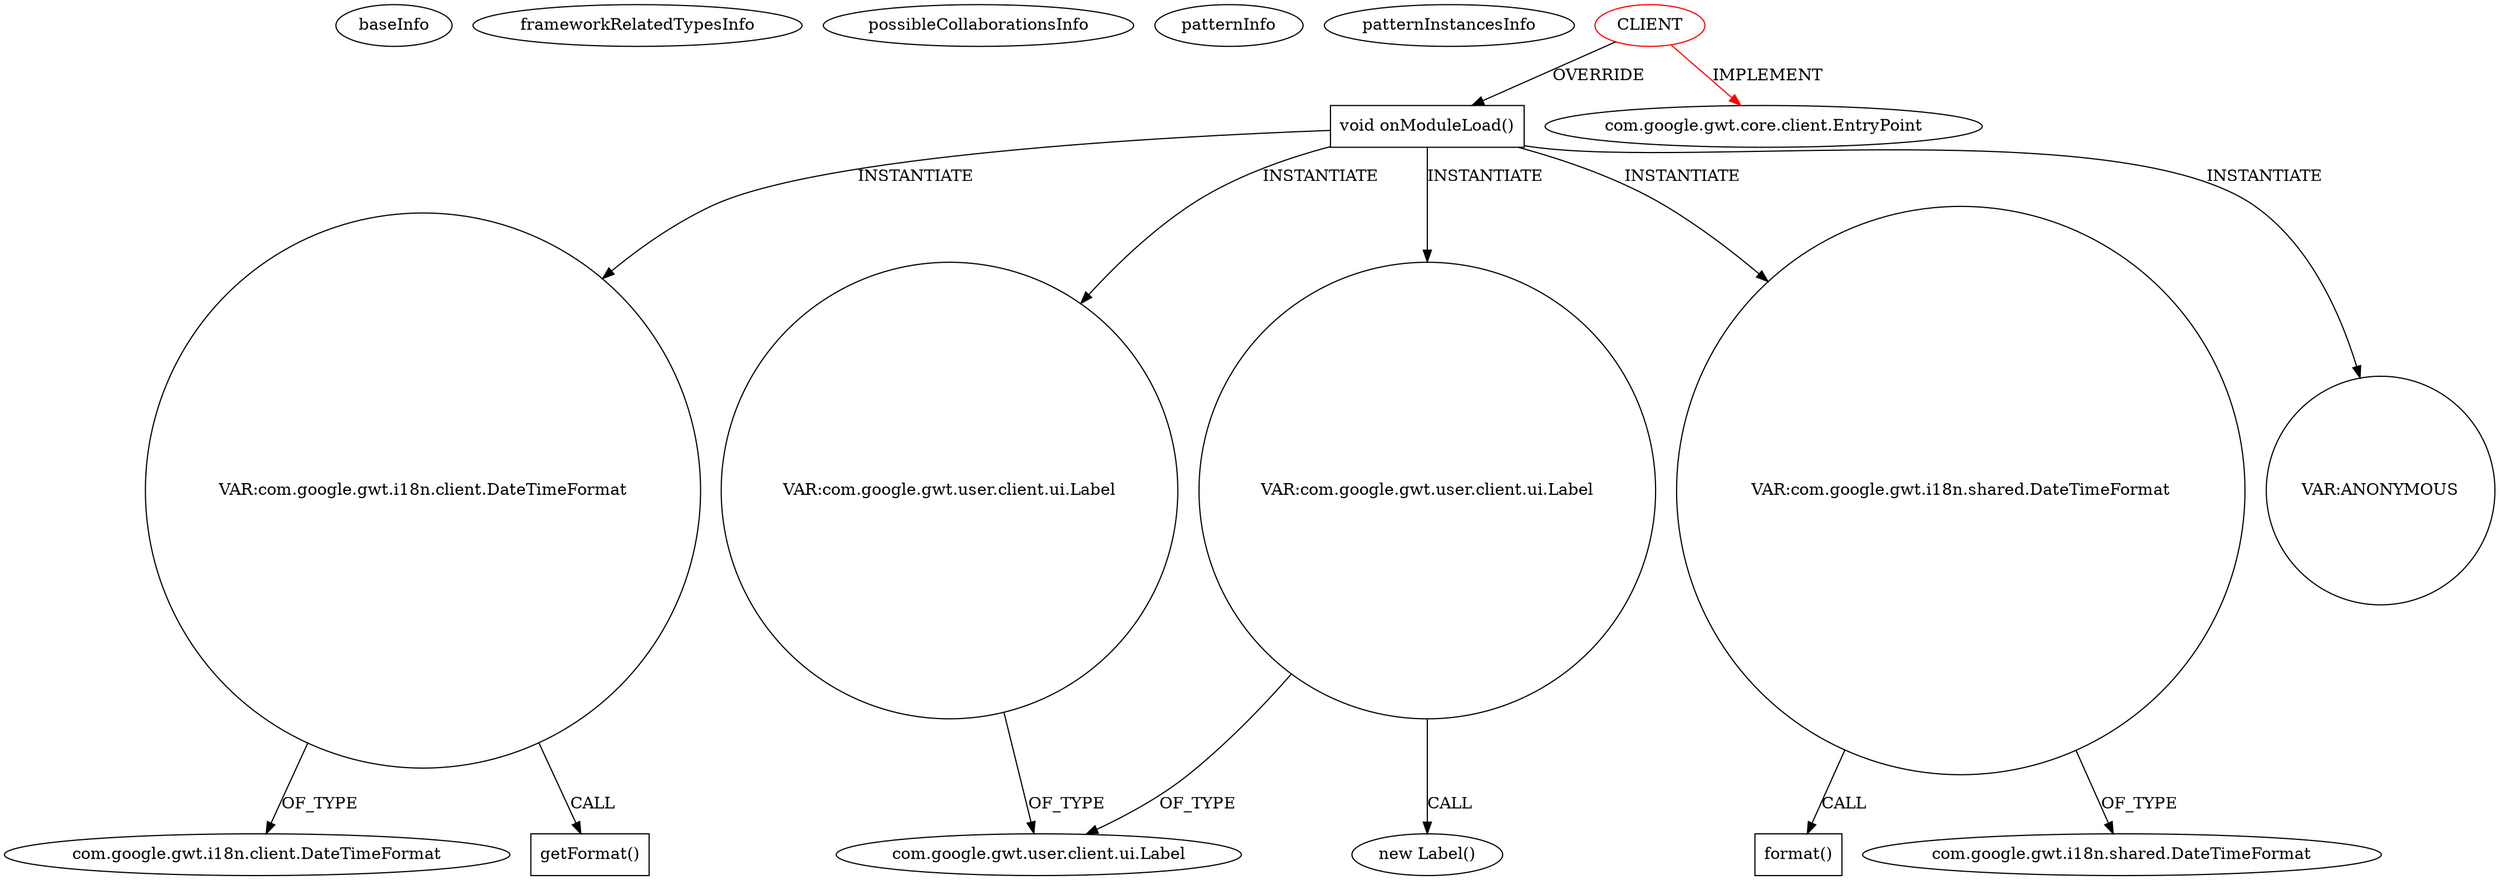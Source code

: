 digraph {
baseInfo[graphId=1138,category="pattern",isAnonymous=false,possibleRelation=false]
frameworkRelatedTypesInfo[0="com.google.gwt.core.client.EntryPoint"]
possibleCollaborationsInfo[]
patternInfo[frequency=2.0,patternRootClient=0]
patternInstancesInfo[0="nakaken0629-mezamashimailgwt~/nakaken0629-mezamashimailgwt/mezamashimailgwt-master/mezamashimailgwt/src/com/appspot/mezamashimailgwt/client/Mezamashimailgwt.java~Mezamashimailgwt~4116",1="coldplayguy-flight87~/coldplayguy-flight87/flight87-master/BookFlight/src/bookflight/client/BookFlight.java~BookFlight~1091"]
255[label="com.google.gwt.i18n.client.DateTimeFormat",vertexType="FRAMEWORK_CLASS_TYPE",isFrameworkType=false]
253[label="VAR:com.google.gwt.i18n.client.DateTimeFormat",vertexType="VARIABLE_EXPRESION",isFrameworkType=false,shape=circle]
302[label="getFormat()",vertexType="INSIDE_CALL",isFrameworkType=false,shape=box]
34[label="void onModuleLoad()",vertexType="OVERRIDING_METHOD_DECLARATION",isFrameworkType=false,shape=box]
0[label="CLIENT",vertexType="ROOT_CLIENT_CLASS_DECLARATION",isFrameworkType=false,color=red]
102[label="VAR:com.google.gwt.user.client.ui.Label",vertexType="VARIABLE_EXPRESION",isFrameworkType=false,shape=circle]
15[label="com.google.gwt.user.client.ui.Label",vertexType="FRAMEWORK_CLASS_TYPE",isFrameworkType=false]
111[label="VAR:com.google.gwt.user.client.ui.Label",vertexType="VARIABLE_EXPRESION",isFrameworkType=false,shape=circle]
269[label="VAR:com.google.gwt.i18n.shared.DateTimeFormat",vertexType="VARIABLE_EXPRESION",isFrameworkType=false,shape=circle]
270[label="format()",vertexType="INSIDE_CALL",isFrameworkType=false,shape=box]
252[label="com.google.gwt.i18n.shared.DateTimeFormat",vertexType="FRAMEWORK_CLASS_TYPE",isFrameworkType=false]
1[label="com.google.gwt.core.client.EntryPoint",vertexType="FRAMEWORK_INTERFACE_TYPE",isFrameworkType=false]
110[label="new Label()",vertexType="CONSTRUCTOR_CALL",isFrameworkType=false]
264[label="VAR:ANONYMOUS",vertexType="VARIABLE_EXPRESION",isFrameworkType=false,shape=circle]
0->34[label="OVERRIDE"]
111->110[label="CALL"]
269->270[label="CALL"]
0->1[label="IMPLEMENT",color=red]
34->111[label="INSTANTIATE"]
253->255[label="OF_TYPE"]
34->269[label="INSTANTIATE"]
253->302[label="CALL"]
102->15[label="OF_TYPE"]
269->252[label="OF_TYPE"]
111->15[label="OF_TYPE"]
34->102[label="INSTANTIATE"]
34->264[label="INSTANTIATE"]
34->253[label="INSTANTIATE"]
}
